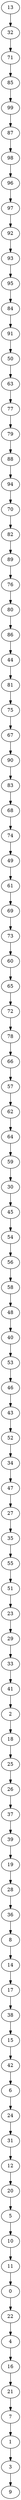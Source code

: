 digraph my_graph {
13 [label=13]
32 [label=32]
71 [label=71]
85 [label=85]
99 [label=99]
87 [label=87]
98 [label=98]
96 [label=96]
97 [label=97]
92 [label=92]
93 [label=93]
95 [label=95]
84 [label=84]
91 [label=91]
50 [label=50]
63 [label=63]
77 [label=77]
79 [label=79]
88 [label=88]
94 [label=94]
70 [label=70]
82 [label=82]
89 [label=89]
76 [label=76]
80 [label=80]
86 [label=86]
44 [label=44]
81 [label=81]
75 [label=75]
67 [label=67]
90 [label=90]
83 [label=83]
68 [label=68]
74 [label=74]
49 [label=49]
61 [label=61]
69 [label=69]
73 [label=73]
60 [label=60]
65 [label=65]
72 [label=72]
78 [label=78]
66 [label=66]
57 [label=57]
62 [label=62]
64 [label=64]
59 [label=59]
30 [label=30]
45 [label=45]
54 [label=54]
56 [label=56]
58 [label=58]
48 [label=48]
40 [label=40]
53 [label=53]
46 [label=46]
43 [label=43]
52 [label=52]
34 [label=34]
47 [label=47]
27 [label=27]
35 [label=35]
55 [label=55]
51 [label=51]
23 [label=23]
29 [label=29]
33 [label=33]
41 [label=41]
2 [label=2]
18 [label=18]
25 [label=25]
26 [label=26]
37 [label=37]
39 [label=39]
19 [label=19]
28 [label=28]
36 [label=36]
8 [label=8]
14 [label=14]
17 [label=17]
38 [label=38]
15 [label=15]
42 [label=42]
6 [label=6]
24 [label=24]
31 [label=31]
12 [label=12]
20 [label=20]
5 [label=5]
10 [label=10]
11 [label=11]
0 [label=0]
22 [label=22]
4 [label=4]
16 [label=16]
21 [label=21]
7 [label=7]
1 [label=1]
3 [label=3]
9 [label=9]
13->32
32->71
71->85
85->99
99->87
87->98
98->96
96->97
97->92
92->93
93->95
95->84
84->91
91->50
50->63
63->77
77->79
79->88
88->94
94->70
70->82
82->89
89->76
76->80
80->86
86->44
44->81
81->75
75->67
67->90
90->83
83->68
68->74
74->49
49->61
61->69
69->73
73->60
60->65
65->72
72->78
78->66
66->57
57->62
62->64
64->59
59->30
30->45
45->54
54->56
56->58
58->48
48->40
40->53
53->46
46->43
43->52
52->34
34->47
47->27
27->35
35->55
55->51
51->23
23->29
29->33
33->41
41->2
2->18
18->25
25->26
26->37
37->39
39->19
19->28
28->36
36->8
8->14
14->17
17->38
38->15
15->42
42->6
6->24
24->31
31->12
12->20
20->5
5->10
10->11
11->0
0->22
22->4
4->16
16->21
21->7
7->1
1->3
3->9
}